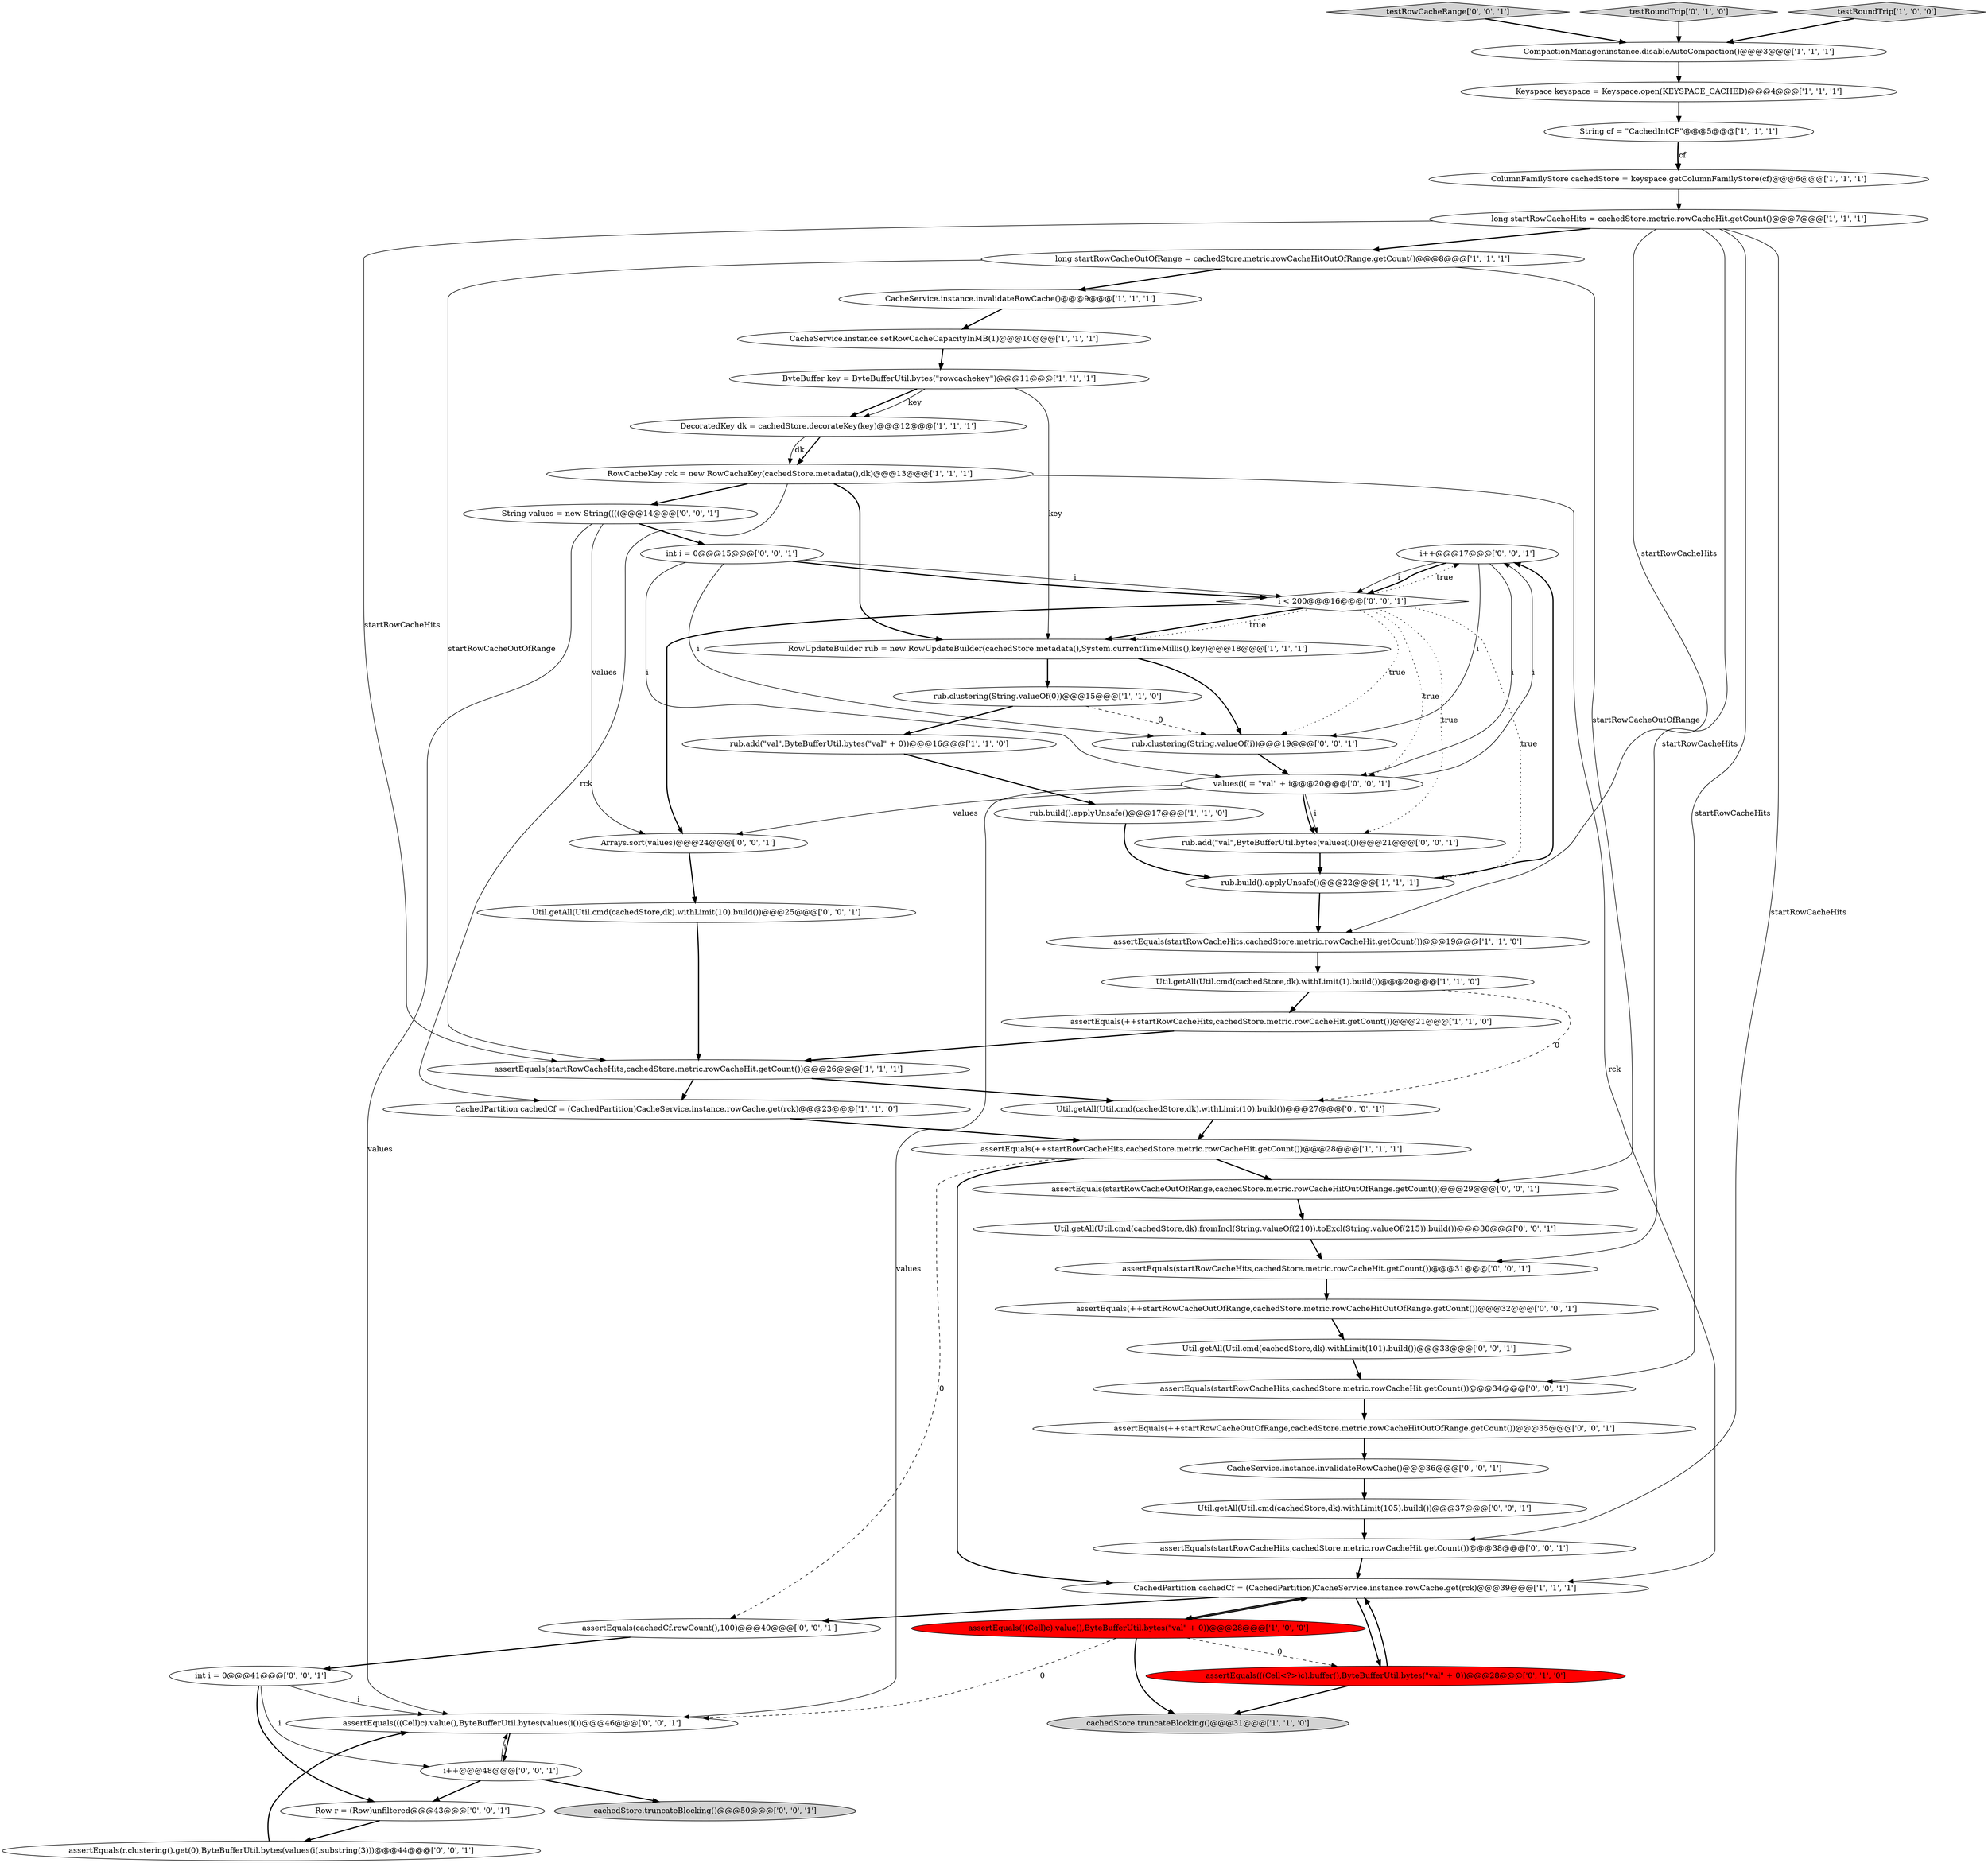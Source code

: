 digraph {
34 [style = filled, label = "i++@@@17@@@['0', '0', '1']", fillcolor = white, shape = ellipse image = "AAA0AAABBB3BBB"];
30 [style = filled, label = "assertEquals(startRowCacheOutOfRange,cachedStore.metric.rowCacheHitOutOfRange.getCount())@@@29@@@['0', '0', '1']", fillcolor = white, shape = ellipse image = "AAA0AAABBB3BBB"];
11 [style = filled, label = "CachedPartition cachedCf = (CachedPartition)CacheService.instance.rowCache.get(rck)@@@23@@@['1', '1', '0']", fillcolor = white, shape = ellipse image = "AAA0AAABBB1BBB"];
14 [style = filled, label = "rub.add(\"val\",ByteBufferUtil.bytes(\"val\" + 0))@@@16@@@['1', '1', '0']", fillcolor = white, shape = ellipse image = "AAA0AAABBB1BBB"];
10 [style = filled, label = "cachedStore.truncateBlocking()@@@31@@@['1', '1', '0']", fillcolor = lightgray, shape = ellipse image = "AAA0AAABBB1BBB"];
44 [style = filled, label = "Util.getAll(Util.cmd(cachedStore,dk).withLimit(101).build())@@@33@@@['0', '0', '1']", fillcolor = white, shape = ellipse image = "AAA0AAABBB3BBB"];
50 [style = filled, label = "Util.getAll(Util.cmd(cachedStore,dk).withLimit(10).build())@@@25@@@['0', '0', '1']", fillcolor = white, shape = ellipse image = "AAA0AAABBB3BBB"];
29 [style = filled, label = "testRowCacheRange['0', '0', '1']", fillcolor = lightgray, shape = diamond image = "AAA0AAABBB3BBB"];
41 [style = filled, label = "CacheService.instance.invalidateRowCache()@@@36@@@['0', '0', '1']", fillcolor = white, shape = ellipse image = "AAA0AAABBB3BBB"];
45 [style = filled, label = "assertEquals(((Cell)c).value(),ByteBufferUtil.bytes(values(i())@@@46@@@['0', '0', '1']", fillcolor = white, shape = ellipse image = "AAA0AAABBB3BBB"];
52 [style = filled, label = "assertEquals(r.clustering().get(0),ByteBufferUtil.bytes(values(i(.substring(3)))@@@44@@@['0', '0', '1']", fillcolor = white, shape = ellipse image = "AAA0AAABBB3BBB"];
40 [style = filled, label = "assertEquals(cachedCf.rowCount(),100)@@@40@@@['0', '0', '1']", fillcolor = white, shape = ellipse image = "AAA0AAABBB3BBB"];
23 [style = filled, label = "CacheService.instance.invalidateRowCache()@@@9@@@['1', '1', '1']", fillcolor = white, shape = ellipse image = "AAA0AAABBB1BBB"];
24 [style = filled, label = "assertEquals(++startRowCacheHits,cachedStore.metric.rowCacheHit.getCount())@@@28@@@['1', '1', '1']", fillcolor = white, shape = ellipse image = "AAA0AAABBB1BBB"];
39 [style = filled, label = "values(i( = \"val\" + i@@@20@@@['0', '0', '1']", fillcolor = white, shape = ellipse image = "AAA0AAABBB3BBB"];
51 [style = filled, label = "rub.clustering(String.valueOf(i))@@@19@@@['0', '0', '1']", fillcolor = white, shape = ellipse image = "AAA0AAABBB3BBB"];
12 [style = filled, label = "long startRowCacheHits = cachedStore.metric.rowCacheHit.getCount()@@@7@@@['1', '1', '1']", fillcolor = white, shape = ellipse image = "AAA0AAABBB1BBB"];
54 [style = filled, label = "assertEquals(startRowCacheHits,cachedStore.metric.rowCacheHit.getCount())@@@38@@@['0', '0', '1']", fillcolor = white, shape = ellipse image = "AAA0AAABBB3BBB"];
8 [style = filled, label = "Util.getAll(Util.cmd(cachedStore,dk).withLimit(1).build())@@@20@@@['1', '1', '0']", fillcolor = white, shape = ellipse image = "AAA0AAABBB1BBB"];
26 [style = filled, label = "testRoundTrip['0', '1', '0']", fillcolor = lightgray, shape = diamond image = "AAA0AAABBB2BBB"];
17 [style = filled, label = "rub.build().applyUnsafe()@@@17@@@['1', '1', '0']", fillcolor = white, shape = ellipse image = "AAA0AAABBB1BBB"];
18 [style = filled, label = "CacheService.instance.setRowCacheCapacityInMB(1)@@@10@@@['1', '1', '1']", fillcolor = white, shape = ellipse image = "AAA0AAABBB1BBB"];
20 [style = filled, label = "ColumnFamilyStore cachedStore = keyspace.getColumnFamilyStore(cf)@@@6@@@['1', '1', '1']", fillcolor = white, shape = ellipse image = "AAA0AAABBB1BBB"];
27 [style = filled, label = "assertEquals(((Cell<?>)c).buffer(),ByteBufferUtil.bytes(\"val\" + 0))@@@28@@@['0', '1', '0']", fillcolor = red, shape = ellipse image = "AAA1AAABBB2BBB"];
35 [style = filled, label = "Arrays.sort(values)@@@24@@@['0', '0', '1']", fillcolor = white, shape = ellipse image = "AAA0AAABBB3BBB"];
9 [style = filled, label = "RowUpdateBuilder rub = new RowUpdateBuilder(cachedStore.metadata(),System.currentTimeMillis(),key)@@@18@@@['1', '1', '1']", fillcolor = white, shape = ellipse image = "AAA0AAABBB1BBB"];
33 [style = filled, label = "Util.getAll(Util.cmd(cachedStore,dk).fromIncl(String.valueOf(210)).toExcl(String.valueOf(215)).build())@@@30@@@['0', '0', '1']", fillcolor = white, shape = ellipse image = "AAA0AAABBB3BBB"];
0 [style = filled, label = "Keyspace keyspace = Keyspace.open(KEYSPACE_CACHED)@@@4@@@['1', '1', '1']", fillcolor = white, shape = ellipse image = "AAA0AAABBB1BBB"];
47 [style = filled, label = "i++@@@48@@@['0', '0', '1']", fillcolor = white, shape = ellipse image = "AAA0AAABBB3BBB"];
32 [style = filled, label = "assertEquals(startRowCacheHits,cachedStore.metric.rowCacheHit.getCount())@@@34@@@['0', '0', '1']", fillcolor = white, shape = ellipse image = "AAA0AAABBB3BBB"];
21 [style = filled, label = "assertEquals(((Cell)c).value(),ByteBufferUtil.bytes(\"val\" + 0))@@@28@@@['1', '0', '0']", fillcolor = red, shape = ellipse image = "AAA1AAABBB1BBB"];
42 [style = filled, label = "assertEquals(startRowCacheHits,cachedStore.metric.rowCacheHit.getCount())@@@31@@@['0', '0', '1']", fillcolor = white, shape = ellipse image = "AAA0AAABBB3BBB"];
53 [style = filled, label = "Util.getAll(Util.cmd(cachedStore,dk).withLimit(105).build())@@@37@@@['0', '0', '1']", fillcolor = white, shape = ellipse image = "AAA0AAABBB3BBB"];
37 [style = filled, label = "i < 200@@@16@@@['0', '0', '1']", fillcolor = white, shape = diamond image = "AAA0AAABBB3BBB"];
55 [style = filled, label = "String values = new String((((@@@14@@@['0', '0', '1']", fillcolor = white, shape = ellipse image = "AAA0AAABBB3BBB"];
16 [style = filled, label = "CachedPartition cachedCf = (CachedPartition)CacheService.instance.rowCache.get(rck)@@@39@@@['1', '1', '1']", fillcolor = white, shape = ellipse image = "AAA0AAABBB1BBB"];
7 [style = filled, label = "assertEquals(startRowCacheHits,cachedStore.metric.rowCacheHit.getCount())@@@26@@@['1', '1', '1']", fillcolor = white, shape = ellipse image = "AAA0AAABBB1BBB"];
25 [style = filled, label = "DecoratedKey dk = cachedStore.decorateKey(key)@@@12@@@['1', '1', '1']", fillcolor = white, shape = ellipse image = "AAA0AAABBB1BBB"];
13 [style = filled, label = "rub.clustering(String.valueOf(0))@@@15@@@['1', '1', '0']", fillcolor = white, shape = ellipse image = "AAA0AAABBB1BBB"];
31 [style = filled, label = "int i = 0@@@15@@@['0', '0', '1']", fillcolor = white, shape = ellipse image = "AAA0AAABBB3BBB"];
43 [style = filled, label = "cachedStore.truncateBlocking()@@@50@@@['0', '0', '1']", fillcolor = lightgray, shape = ellipse image = "AAA0AAABBB3BBB"];
19 [style = filled, label = "RowCacheKey rck = new RowCacheKey(cachedStore.metadata(),dk)@@@13@@@['1', '1', '1']", fillcolor = white, shape = ellipse image = "AAA0AAABBB1BBB"];
49 [style = filled, label = "rub.add(\"val\",ByteBufferUtil.bytes(values(i())@@@21@@@['0', '0', '1']", fillcolor = white, shape = ellipse image = "AAA0AAABBB3BBB"];
38 [style = filled, label = "Util.getAll(Util.cmd(cachedStore,dk).withLimit(10).build())@@@27@@@['0', '0', '1']", fillcolor = white, shape = ellipse image = "AAA0AAABBB3BBB"];
4 [style = filled, label = "rub.build().applyUnsafe()@@@22@@@['1', '1', '1']", fillcolor = white, shape = ellipse image = "AAA0AAABBB1BBB"];
36 [style = filled, label = "assertEquals(++startRowCacheOutOfRange,cachedStore.metric.rowCacheHitOutOfRange.getCount())@@@32@@@['0', '0', '1']", fillcolor = white, shape = ellipse image = "AAA0AAABBB3BBB"];
6 [style = filled, label = "long startRowCacheOutOfRange = cachedStore.metric.rowCacheHitOutOfRange.getCount()@@@8@@@['1', '1', '1']", fillcolor = white, shape = ellipse image = "AAA0AAABBB1BBB"];
3 [style = filled, label = "testRoundTrip['1', '0', '0']", fillcolor = lightgray, shape = diamond image = "AAA0AAABBB1BBB"];
46 [style = filled, label = "int i = 0@@@41@@@['0', '0', '1']", fillcolor = white, shape = ellipse image = "AAA0AAABBB3BBB"];
22 [style = filled, label = "CompactionManager.instance.disableAutoCompaction()@@@3@@@['1', '1', '1']", fillcolor = white, shape = ellipse image = "AAA0AAABBB1BBB"];
2 [style = filled, label = "ByteBuffer key = ByteBufferUtil.bytes(\"rowcachekey\")@@@11@@@['1', '1', '1']", fillcolor = white, shape = ellipse image = "AAA0AAABBB1BBB"];
28 [style = filled, label = "assertEquals(++startRowCacheOutOfRange,cachedStore.metric.rowCacheHitOutOfRange.getCount())@@@35@@@['0', '0', '1']", fillcolor = white, shape = ellipse image = "AAA0AAABBB3BBB"];
48 [style = filled, label = "Row r = (Row)unfiltered@@@43@@@['0', '0', '1']", fillcolor = white, shape = ellipse image = "AAA0AAABBB3BBB"];
1 [style = filled, label = "String cf = \"CachedIntCF\"@@@5@@@['1', '1', '1']", fillcolor = white, shape = ellipse image = "AAA0AAABBB1BBB"];
5 [style = filled, label = "assertEquals(++startRowCacheHits,cachedStore.metric.rowCacheHit.getCount())@@@21@@@['1', '1', '0']", fillcolor = white, shape = ellipse image = "AAA0AAABBB1BBB"];
15 [style = filled, label = "assertEquals(startRowCacheHits,cachedStore.metric.rowCacheHit.getCount())@@@19@@@['1', '1', '0']", fillcolor = white, shape = ellipse image = "AAA0AAABBB1BBB"];
21->10 [style = bold, label=""];
31->37 [style = bold, label=""];
19->11 [style = solid, label="rck"];
19->55 [style = bold, label=""];
31->39 [style = solid, label="i"];
39->34 [style = solid, label="i"];
4->15 [style = bold, label=""];
1->20 [style = bold, label=""];
12->42 [style = solid, label="startRowCacheHits"];
55->35 [style = solid, label="values"];
14->17 [style = bold, label=""];
53->54 [style = bold, label=""];
2->9 [style = solid, label="key"];
46->48 [style = bold, label=""];
26->22 [style = bold, label=""];
37->9 [style = bold, label=""];
24->30 [style = bold, label=""];
48->52 [style = bold, label=""];
22->0 [style = bold, label=""];
54->16 [style = bold, label=""];
35->50 [style = bold, label=""];
19->9 [style = bold, label=""];
33->42 [style = bold, label=""];
39->49 [style = bold, label=""];
6->30 [style = solid, label="startRowCacheOutOfRange"];
51->39 [style = bold, label=""];
25->19 [style = bold, label=""];
13->51 [style = dashed, label="0"];
21->16 [style = bold, label=""];
49->4 [style = bold, label=""];
34->51 [style = solid, label="i"];
55->31 [style = bold, label=""];
34->37 [style = solid, label="i"];
2->25 [style = bold, label=""];
46->45 [style = solid, label="i"];
13->14 [style = bold, label=""];
31->37 [style = solid, label="i"];
47->45 [style = solid, label="i"];
16->40 [style = bold, label=""];
7->11 [style = bold, label=""];
9->51 [style = bold, label=""];
47->48 [style = bold, label=""];
36->44 [style = bold, label=""];
2->25 [style = solid, label="key"];
52->45 [style = bold, label=""];
47->43 [style = bold, label=""];
24->40 [style = dashed, label="0"];
37->49 [style = dotted, label="true"];
27->16 [style = bold, label=""];
37->9 [style = dotted, label="true"];
21->45 [style = dashed, label="0"];
41->53 [style = bold, label=""];
1->20 [style = solid, label="cf"];
37->4 [style = dotted, label="true"];
12->54 [style = solid, label="startRowCacheHits"];
8->38 [style = dashed, label="0"];
44->32 [style = bold, label=""];
34->39 [style = solid, label="i"];
5->7 [style = bold, label=""];
55->45 [style = solid, label="values"];
16->27 [style = bold, label=""];
30->33 [style = bold, label=""];
21->27 [style = dashed, label="0"];
38->24 [style = bold, label=""];
6->23 [style = bold, label=""];
37->51 [style = dotted, label="true"];
11->24 [style = bold, label=""];
28->41 [style = bold, label=""];
0->1 [style = bold, label=""];
19->16 [style = solid, label="rck"];
27->10 [style = bold, label=""];
37->34 [style = dotted, label="true"];
37->35 [style = bold, label=""];
23->18 [style = bold, label=""];
17->4 [style = bold, label=""];
15->8 [style = bold, label=""];
4->34 [style = bold, label=""];
39->35 [style = solid, label="values"];
6->7 [style = solid, label="startRowCacheOutOfRange"];
50->7 [style = bold, label=""];
42->36 [style = bold, label=""];
39->49 [style = solid, label="i"];
18->2 [style = bold, label=""];
12->6 [style = bold, label=""];
3->22 [style = bold, label=""];
12->15 [style = solid, label="startRowCacheHits"];
39->45 [style = solid, label="values"];
40->46 [style = bold, label=""];
24->16 [style = bold, label=""];
7->38 [style = bold, label=""];
12->32 [style = solid, label="startRowCacheHits"];
8->5 [style = bold, label=""];
34->37 [style = bold, label=""];
16->21 [style = bold, label=""];
37->39 [style = dotted, label="true"];
20->12 [style = bold, label=""];
45->47 [style = bold, label=""];
25->19 [style = solid, label="dk"];
12->7 [style = solid, label="startRowCacheHits"];
29->22 [style = bold, label=""];
46->47 [style = solid, label="i"];
32->28 [style = bold, label=""];
31->51 [style = solid, label="i"];
9->13 [style = bold, label=""];
}
